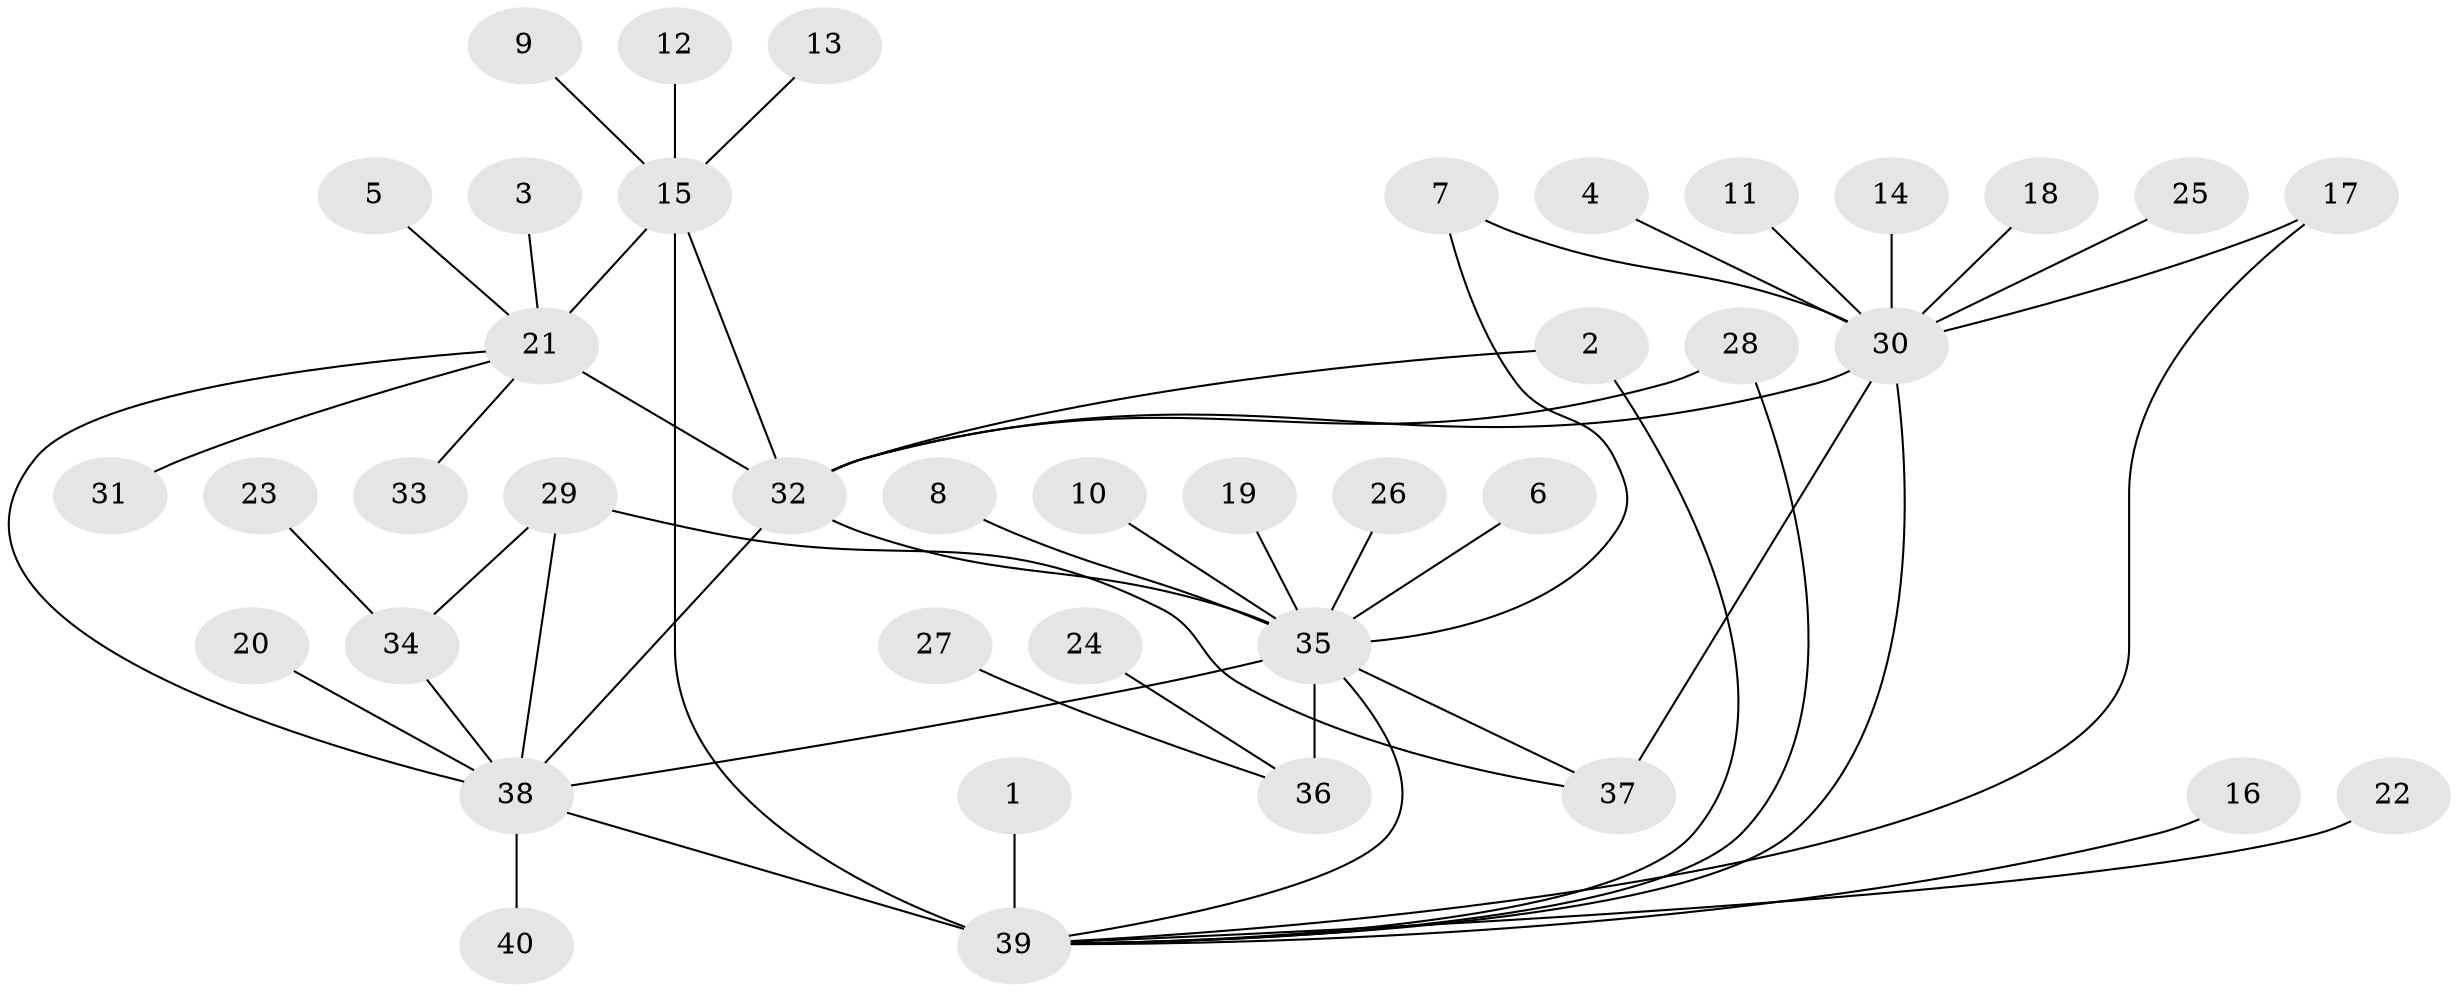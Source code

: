// original degree distribution, {11: 0.022727272727272728, 8: 0.022727272727272728, 9: 0.030303030303030304, 5: 0.015151515151515152, 7: 0.06060606060606061, 10: 0.045454545454545456, 12: 0.015151515151515152, 15: 0.007575757575757576, 6: 0.007575757575757576, 1: 0.6212121212121212, 4: 0.015151515151515152, 2: 0.12121212121212122, 3: 0.015151515151515152}
// Generated by graph-tools (version 1.1) at 2025/37/03/04/25 23:37:41]
// undirected, 40 vertices, 52 edges
graph export_dot {
  node [color=gray90,style=filled];
  1;
  2;
  3;
  4;
  5;
  6;
  7;
  8;
  9;
  10;
  11;
  12;
  13;
  14;
  15;
  16;
  17;
  18;
  19;
  20;
  21;
  22;
  23;
  24;
  25;
  26;
  27;
  28;
  29;
  30;
  31;
  32;
  33;
  34;
  35;
  36;
  37;
  38;
  39;
  40;
  1 -- 39 [weight=1.0];
  2 -- 32 [weight=1.0];
  2 -- 39 [weight=1.0];
  3 -- 21 [weight=1.0];
  4 -- 30 [weight=1.0];
  5 -- 21 [weight=1.0];
  6 -- 35 [weight=1.0];
  7 -- 30 [weight=1.0];
  7 -- 35 [weight=1.0];
  8 -- 35 [weight=1.0];
  9 -- 15 [weight=1.0];
  10 -- 35 [weight=1.0];
  11 -- 30 [weight=1.0];
  12 -- 15 [weight=1.0];
  13 -- 15 [weight=1.0];
  14 -- 30 [weight=1.0];
  15 -- 21 [weight=1.0];
  15 -- 32 [weight=1.0];
  15 -- 39 [weight=5.0];
  16 -- 39 [weight=1.0];
  17 -- 30 [weight=1.0];
  17 -- 39 [weight=1.0];
  18 -- 30 [weight=1.0];
  19 -- 35 [weight=1.0];
  20 -- 38 [weight=1.0];
  21 -- 31 [weight=1.0];
  21 -- 32 [weight=6.0];
  21 -- 33 [weight=1.0];
  21 -- 38 [weight=3.0];
  22 -- 39 [weight=1.0];
  23 -- 34 [weight=1.0];
  24 -- 36 [weight=1.0];
  25 -- 30 [weight=1.0];
  26 -- 35 [weight=1.0];
  27 -- 36 [weight=1.0];
  28 -- 32 [weight=1.0];
  28 -- 39 [weight=1.0];
  29 -- 34 [weight=2.0];
  29 -- 37 [weight=1.0];
  29 -- 38 [weight=6.0];
  30 -- 32 [weight=1.0];
  30 -- 37 [weight=5.0];
  30 -- 39 [weight=1.0];
  32 -- 35 [weight=1.0];
  32 -- 38 [weight=2.0];
  34 -- 38 [weight=3.0];
  35 -- 36 [weight=5.0];
  35 -- 37 [weight=3.0];
  35 -- 38 [weight=1.0];
  35 -- 39 [weight=1.0];
  38 -- 39 [weight=2.0];
  38 -- 40 [weight=1.0];
}
